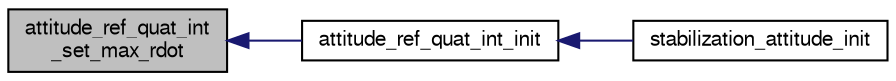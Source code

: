 digraph "attitude_ref_quat_int_set_max_rdot"
{
  edge [fontname="FreeSans",fontsize="10",labelfontname="FreeSans",labelfontsize="10"];
  node [fontname="FreeSans",fontsize="10",shape=record];
  rankdir="LR";
  Node1 [label="attitude_ref_quat_int\l_set_max_rdot",height=0.2,width=0.4,color="black", fillcolor="grey75", style="filled", fontcolor="black"];
  Node1 -> Node2 [dir="back",color="midnightblue",fontsize="10",style="solid",fontname="FreeSans"];
  Node2 [label="attitude_ref_quat_int_init",height=0.2,width=0.4,color="black", fillcolor="white", style="filled",URL="$stabilization__attitude__ref__quat__int_8h.html#a7944325a332759a00c54a72a263d9a92"];
  Node2 -> Node3 [dir="back",color="midnightblue",fontsize="10",style="solid",fontname="FreeSans"];
  Node3 [label="stabilization_attitude_init",height=0.2,width=0.4,color="black", fillcolor="white", style="filled",URL="$stabilization__attitude__quat__int_8c.html#a03d27593d891182c04fc5337766733d1",tooltip="stabilization_attitude_init "];
}
